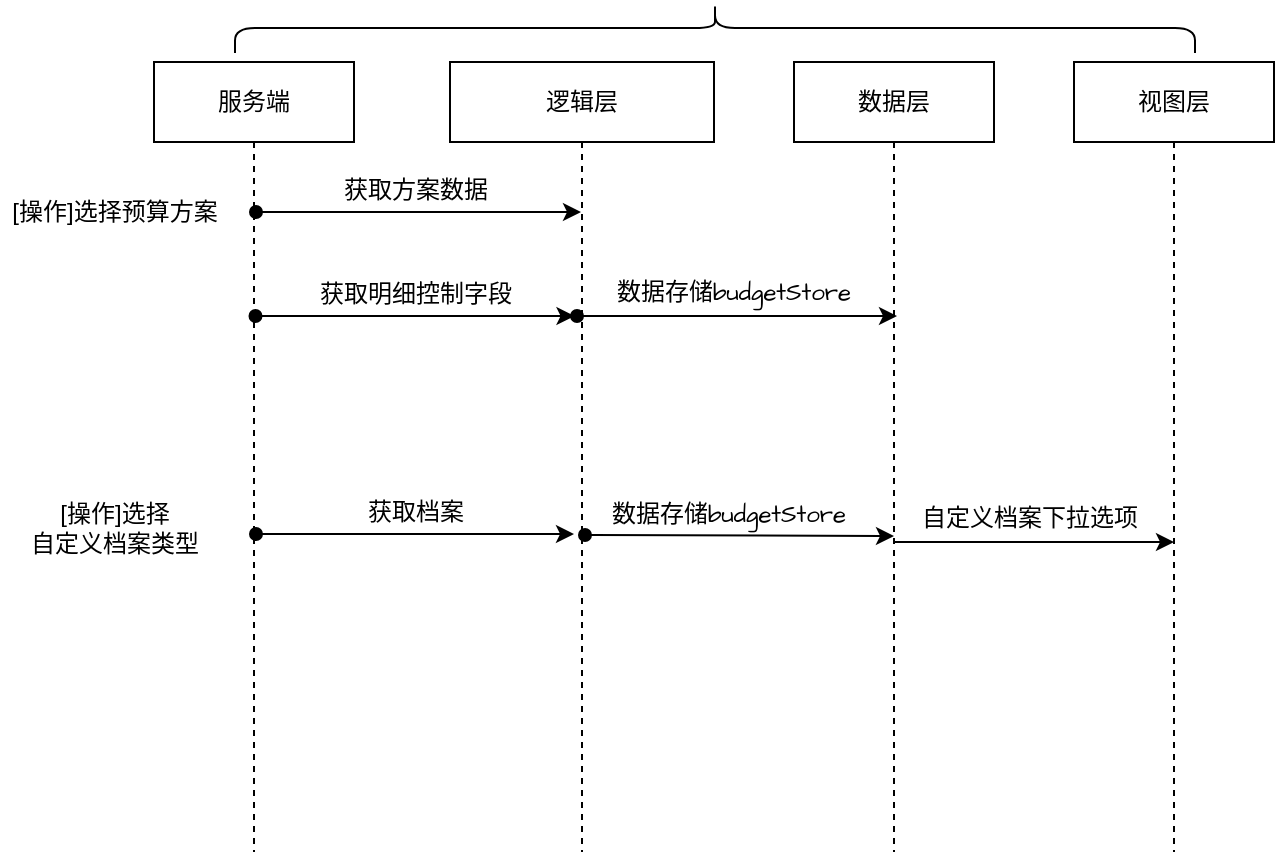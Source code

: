 <mxfile version="21.6.6" type="github">
  <diagram name="第 1 页" id="2xmzUT3VNTgOUyJ2_TiB">
    <mxGraphModel dx="954" dy="537" grid="1" gridSize="10" guides="1" tooltips="1" connect="1" arrows="1" fold="1" page="1" pageScale="1" pageWidth="827" pageHeight="1169" math="0" shadow="0">
      <root>
        <mxCell id="0" />
        <mxCell id="1" parent="0" />
        <mxCell id="ctdOLiL8IiuOm8BQRJJL-37" value="&lt;font style=&quot;font-size: 12px;&quot;&gt;数据存储budgetStore&lt;/font&gt;" style="text;html=1;strokeColor=none;fillColor=none;align=center;verticalAlign=middle;whiteSpace=wrap;rounded=0;fontSize=20;fontFamily=Architects Daughter;" vertex="1" parent="1">
          <mxGeometry x="320" y="182" width="160" height="30" as="geometry" />
        </mxCell>
        <mxCell id="ctdOLiL8IiuOm8BQRJJL-2" value="服务端" style="shape=umlLifeline;perimeter=lifelinePerimeter;whiteSpace=wrap;html=1;container=1;collapsible=0;recursiveResize=0;outlineConnect=0;" vertex="1" parent="1">
          <mxGeometry x="110" y="85" width="100" height="395" as="geometry" />
        </mxCell>
        <mxCell id="ctdOLiL8IiuOm8BQRJJL-3" value="逻辑层" style="shape=umlLifeline;perimeter=lifelinePerimeter;whiteSpace=wrap;html=1;container=0;collapsible=0;recursiveResize=0;outlineConnect=0;" vertex="1" parent="1">
          <mxGeometry x="258" y="85" width="132" height="395" as="geometry" />
        </mxCell>
        <mxCell id="ctdOLiL8IiuOm8BQRJJL-4" value="&lt;span style=&quot;white-space: normal&quot;&gt;数据层&lt;/span&gt;" style="shape=umlLifeline;perimeter=lifelinePerimeter;whiteSpace=wrap;html=1;container=1;collapsible=0;recursiveResize=0;outlineConnect=0;" vertex="1" parent="1">
          <mxGeometry x="430" y="85" width="100" height="395" as="geometry" />
        </mxCell>
        <mxCell id="ctdOLiL8IiuOm8BQRJJL-42" value="&lt;font style=&quot;font-size: 12px;&quot;&gt;数据存储budgetStore&lt;/font&gt;" style="text;html=1;strokeColor=none;fillColor=none;align=center;verticalAlign=middle;whiteSpace=wrap;rounded=0;fontSize=20;fontFamily=Architects Daughter;" vertex="1" parent="ctdOLiL8IiuOm8BQRJJL-4">
          <mxGeometry x="-105" y="206.5" width="145" height="33.5" as="geometry" />
        </mxCell>
        <mxCell id="ctdOLiL8IiuOm8BQRJJL-43" value="" style="endArrow=classic;html=1;rounded=0;hachureGap=4;fontFamily=Architects Daughter;fontSource=https%3A%2F%2Ffonts.googleapis.com%2Fcss%3Ffamily%3DArchitects%2BDaughter;fontSize=16;startArrow=oval;startFill=1;" edge="1" parent="ctdOLiL8IiuOm8BQRJJL-4">
          <mxGeometry width="50" height="50" relative="1" as="geometry">
            <mxPoint x="-104.5" y="236.5" as="sourcePoint" />
            <mxPoint x="50" y="237" as="targetPoint" />
          </mxGeometry>
        </mxCell>
        <mxCell id="ctdOLiL8IiuOm8BQRJJL-45" value="&lt;font style=&quot;font-size: 12px;&quot;&gt;自定义档案下拉选项&lt;/font&gt;" style="text;html=1;strokeColor=none;fillColor=none;align=center;verticalAlign=middle;whiteSpace=wrap;rounded=0;fontSize=20;fontFamily=Architects Daughter;" vertex="1" parent="ctdOLiL8IiuOm8BQRJJL-4">
          <mxGeometry x="53" y="210" width="130" height="30" as="geometry" />
        </mxCell>
        <mxCell id="ctdOLiL8IiuOm8BQRJJL-6" value="" style="shape=curlyBracket;whiteSpace=wrap;html=1;rounded=1;rotation=90;" vertex="1" parent="1">
          <mxGeometry x="378" y="-172" width="25" height="480" as="geometry" />
        </mxCell>
        <mxCell id="ctdOLiL8IiuOm8BQRJJL-7" value="[操作]选择预算方案" style="text;html=1;strokeColor=none;fillColor=none;align=center;verticalAlign=middle;whiteSpace=wrap;rounded=0;" vertex="1" parent="1">
          <mxGeometry x="33" y="150" width="115" height="20" as="geometry" />
        </mxCell>
        <mxCell id="ctdOLiL8IiuOm8BQRJJL-12" value="视图层" style="shape=umlLifeline;perimeter=lifelinePerimeter;whiteSpace=wrap;html=1;container=1;collapsible=0;recursiveResize=0;outlineConnect=0;" vertex="1" parent="1">
          <mxGeometry x="570" y="85" width="100" height="395" as="geometry" />
        </mxCell>
        <mxCell id="ctdOLiL8IiuOm8BQRJJL-44" value="" style="endArrow=classic;html=1;rounded=0;hachureGap=4;fontFamily=Architects Daughter;fontSource=https%3A%2F%2Ffonts.googleapis.com%2Fcss%3Ffamily%3DArchitects%2BDaughter;fontSize=16;" edge="1" parent="ctdOLiL8IiuOm8BQRJJL-12">
          <mxGeometry width="50" height="50" relative="1" as="geometry">
            <mxPoint x="-90" y="240" as="sourcePoint" />
            <mxPoint x="50" y="240" as="targetPoint" />
          </mxGeometry>
        </mxCell>
        <mxCell id="ctdOLiL8IiuOm8BQRJJL-34" value="" style="endArrow=classic;html=1;strokeColor=#000000;startArrow=oval;startFill=1;" edge="1" parent="1">
          <mxGeometry width="50" height="50" relative="1" as="geometry">
            <mxPoint x="160.75" y="212" as="sourcePoint" />
            <mxPoint x="320.25" y="212" as="targetPoint" />
          </mxGeometry>
        </mxCell>
        <mxCell id="ctdOLiL8IiuOm8BQRJJL-35" value="获取明细控制字段" style="text;html=1;strokeColor=none;fillColor=none;align=center;verticalAlign=middle;whiteSpace=wrap;rounded=0;" vertex="1" parent="1">
          <mxGeometry x="190.75" y="191" width="100" height="20" as="geometry" />
        </mxCell>
        <mxCell id="ctdOLiL8IiuOm8BQRJJL-36" value="" style="endArrow=classic;html=1;rounded=0;hachureGap=4;fontFamily=Architects Daughter;fontSource=https%3A%2F%2Ffonts.googleapis.com%2Fcss%3Ffamily%3DArchitects%2BDaughter;fontSize=16;startArrow=oval;startFill=1;" edge="1" parent="1">
          <mxGeometry width="50" height="50" relative="1" as="geometry">
            <mxPoint x="321.5" y="212" as="sourcePoint" />
            <mxPoint x="481.5" y="212" as="targetPoint" />
          </mxGeometry>
        </mxCell>
        <mxCell id="ctdOLiL8IiuOm8BQRJJL-30" value="" style="endArrow=classic;html=1;strokeColor=#000000;startArrow=oval;startFill=1;" edge="1" parent="1" target="ctdOLiL8IiuOm8BQRJJL-3">
          <mxGeometry width="50" height="50" relative="1" as="geometry">
            <mxPoint x="161" y="160" as="sourcePoint" />
            <mxPoint x="320.5" y="160" as="targetPoint" />
          </mxGeometry>
        </mxCell>
        <mxCell id="ctdOLiL8IiuOm8BQRJJL-31" value="获取方案数据" style="text;html=1;strokeColor=none;fillColor=none;align=center;verticalAlign=middle;whiteSpace=wrap;rounded=0;" vertex="1" parent="1">
          <mxGeometry x="191" y="139" width="100" height="20" as="geometry" />
        </mxCell>
        <mxCell id="ctdOLiL8IiuOm8BQRJJL-38" value="[操作]选择&lt;br&gt;自定义档案类型" style="text;html=1;strokeColor=none;fillColor=none;align=center;verticalAlign=middle;whiteSpace=wrap;rounded=0;" vertex="1" parent="1">
          <mxGeometry x="33" y="308" width="115" height="20" as="geometry" />
        </mxCell>
        <mxCell id="ctdOLiL8IiuOm8BQRJJL-39" value="" style="endArrow=classic;html=1;strokeColor=#000000;startArrow=oval;startFill=1;" edge="1" parent="1">
          <mxGeometry width="50" height="50" relative="1" as="geometry">
            <mxPoint x="161" y="321" as="sourcePoint" />
            <mxPoint x="320" y="321" as="targetPoint" />
          </mxGeometry>
        </mxCell>
        <mxCell id="ctdOLiL8IiuOm8BQRJJL-40" value="获取档案" style="text;html=1;strokeColor=none;fillColor=none;align=center;verticalAlign=middle;whiteSpace=wrap;rounded=0;" vertex="1" parent="1">
          <mxGeometry x="191" y="300" width="100" height="20" as="geometry" />
        </mxCell>
      </root>
    </mxGraphModel>
  </diagram>
</mxfile>
